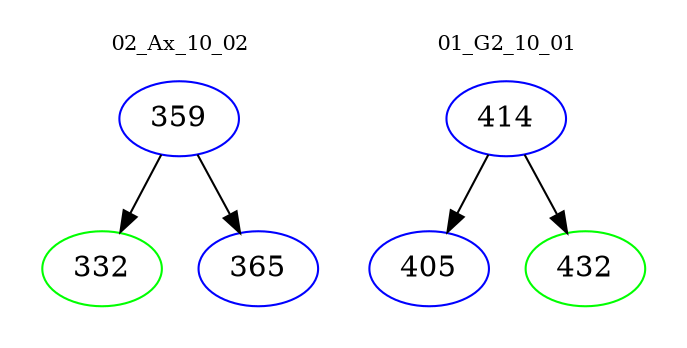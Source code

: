 digraph{
subgraph cluster_0 {
color = white
label = "02_Ax_10_02";
fontsize=10;
T0_359 [label="359", color="blue"]
T0_359 -> T0_332 [color="black"]
T0_332 [label="332", color="green"]
T0_359 -> T0_365 [color="black"]
T0_365 [label="365", color="blue"]
}
subgraph cluster_1 {
color = white
label = "01_G2_10_01";
fontsize=10;
T1_414 [label="414", color="blue"]
T1_414 -> T1_405 [color="black"]
T1_405 [label="405", color="blue"]
T1_414 -> T1_432 [color="black"]
T1_432 [label="432", color="green"]
}
}
